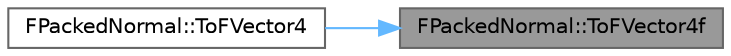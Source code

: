 digraph "FPackedNormal::ToFVector4f"
{
 // INTERACTIVE_SVG=YES
 // LATEX_PDF_SIZE
  bgcolor="transparent";
  edge [fontname=Helvetica,fontsize=10,labelfontname=Helvetica,labelfontsize=10];
  node [fontname=Helvetica,fontsize=10,shape=box,height=0.2,width=0.4];
  rankdir="RL";
  Node1 [id="Node000001",label="FPackedNormal::ToFVector4f",height=0.2,width=0.4,color="gray40", fillcolor="grey60", style="filled", fontcolor="black",tooltip=" "];
  Node1 -> Node2 [id="edge1_Node000001_Node000002",dir="back",color="steelblue1",style="solid",tooltip=" "];
  Node2 [id="Node000002",label="FPackedNormal::ToFVector4",height=0.2,width=0.4,color="grey40", fillcolor="white", style="filled",URL="$dd/d53/structFPackedNormal.html#a4748353317e170cc34e78bf1ea364931",tooltip=" "];
}
